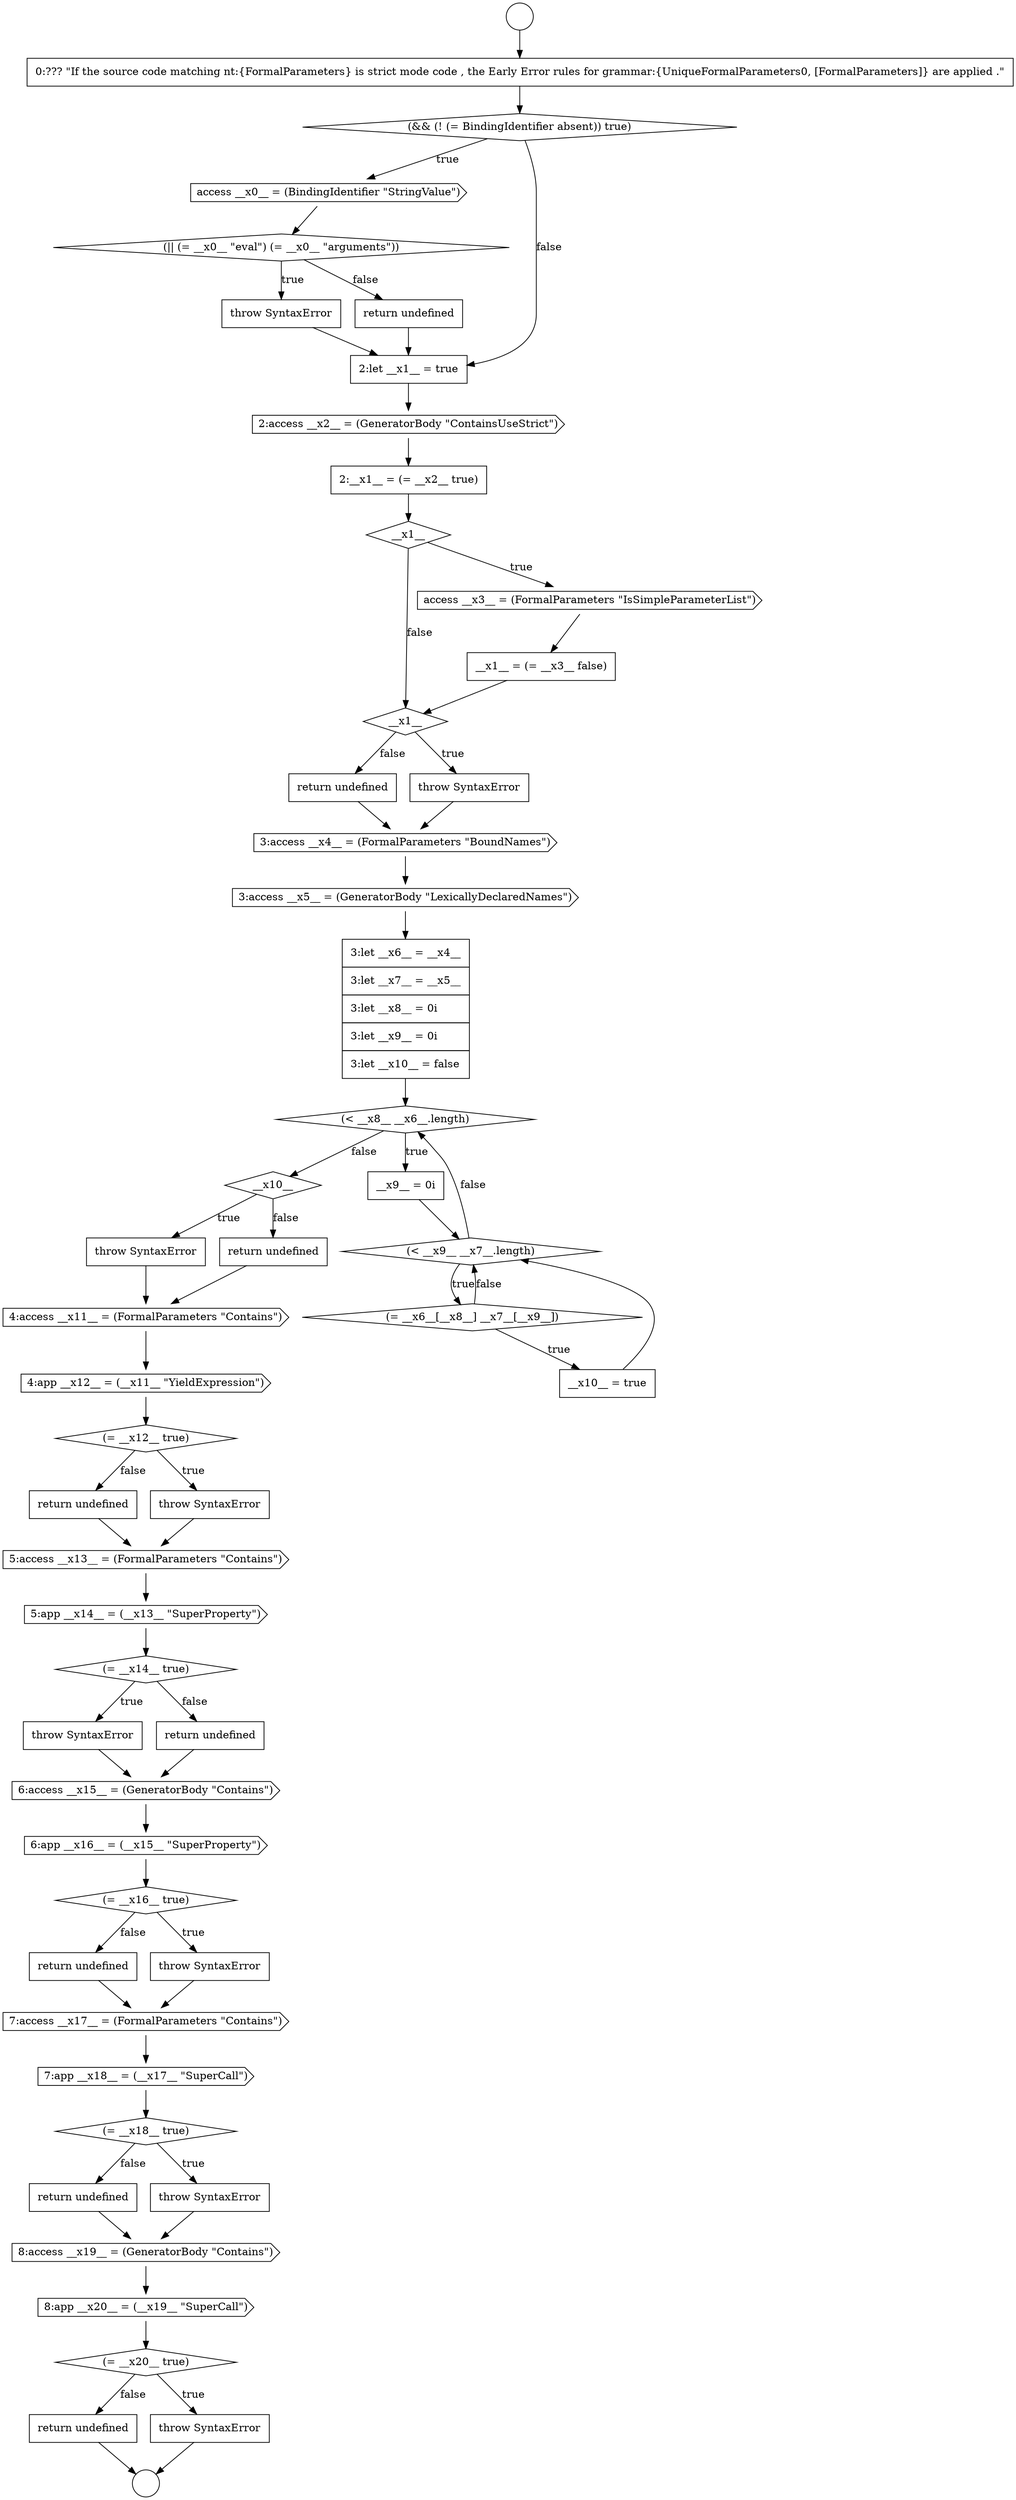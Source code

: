 digraph {
  node20917 [shape=none, margin=0, label=<<font color="black">
    <table border="0" cellborder="1" cellspacing="0" cellpadding="10">
      <tr><td align="left">throw SyntaxError</td></tr>
    </table>
  </font>> color="black" fillcolor="white" style=filled]
  node20921 [shape=none, margin=0, label=<<font color="black">
    <table border="0" cellborder="1" cellspacing="0" cellpadding="10">
      <tr><td align="left">2:__x1__ = (= __x2__ true)</td></tr>
    </table>
  </font>> color="black" fillcolor="white" style=filled]
  node20940 [shape=cds, label=<<font color="black">4:app __x12__ = (__x11__ &quot;YieldExpression&quot;)</font>> color="black" fillcolor="white" style=filled]
  node20915 [shape=cds, label=<<font color="black">access __x0__ = (BindingIdentifier &quot;StringValue&quot;)</font>> color="black" fillcolor="white" style=filled]
  node20936 [shape=diamond, label=<<font color="black">__x10__</font>> color="black" fillcolor="white" style=filled]
  node20919 [shape=none, margin=0, label=<<font color="black">
    <table border="0" cellborder="1" cellspacing="0" cellpadding="10">
      <tr><td align="left">2:let __x1__ = true</td></tr>
    </table>
  </font>> color="black" fillcolor="white" style=filled]
  node20927 [shape=none, margin=0, label=<<font color="black">
    <table border="0" cellborder="1" cellspacing="0" cellpadding="10">
      <tr><td align="left">return undefined</td></tr>
    </table>
  </font>> color="black" fillcolor="white" style=filled]
  node20922 [shape=diamond, label=<<font color="black">__x1__</font>> color="black" fillcolor="white" style=filled]
  node20954 [shape=cds, label=<<font color="black">7:access __x17__ = (FormalParameters &quot;Contains&quot;)</font>> color="black" fillcolor="white" style=filled]
  node20937 [shape=none, margin=0, label=<<font color="black">
    <table border="0" cellborder="1" cellspacing="0" cellpadding="10">
      <tr><td align="left">throw SyntaxError</td></tr>
    </table>
  </font>> color="black" fillcolor="white" style=filled]
  node20926 [shape=none, margin=0, label=<<font color="black">
    <table border="0" cellborder="1" cellspacing="0" cellpadding="10">
      <tr><td align="left">throw SyntaxError</td></tr>
    </table>
  </font>> color="black" fillcolor="white" style=filled]
  node20941 [shape=diamond, label=<<font color="black">(= __x12__ true)</font>> color="black" fillcolor="white" style=filled]
  node20958 [shape=none, margin=0, label=<<font color="black">
    <table border="0" cellborder="1" cellspacing="0" cellpadding="10">
      <tr><td align="left">return undefined</td></tr>
    </table>
  </font>> color="black" fillcolor="white" style=filled]
  node20914 [shape=diamond, label=<<font color="black">(&amp;&amp; (! (= BindingIdentifier absent)) true)</font>> color="black" fillcolor="white" style=filled]
  node20946 [shape=diamond, label=<<font color="black">(= __x14__ true)</font>> color="black" fillcolor="white" style=filled]
  node20949 [shape=cds, label=<<font color="black">6:access __x15__ = (GeneratorBody &quot;Contains&quot;)</font>> color="black" fillcolor="white" style=filled]
  node20934 [shape=diamond, label=<<font color="black">(= __x6__[__x8__] __x7__[__x9__])</font>> color="black" fillcolor="white" style=filled]
  node20963 [shape=none, margin=0, label=<<font color="black">
    <table border="0" cellborder="1" cellspacing="0" cellpadding="10">
      <tr><td align="left">return undefined</td></tr>
    </table>
  </font>> color="black" fillcolor="white" style=filled]
  node20953 [shape=none, margin=0, label=<<font color="black">
    <table border="0" cellborder="1" cellspacing="0" cellpadding="10">
      <tr><td align="left">return undefined</td></tr>
    </table>
  </font>> color="black" fillcolor="white" style=filled]
  node20931 [shape=diamond, label=<<font color="black">(&lt; __x8__ __x6__.length)</font>> color="black" fillcolor="white" style=filled]
  node20912 [shape=circle label=" " color="black" fillcolor="white" style=filled]
  node20925 [shape=diamond, label=<<font color="black">__x1__</font>> color="black" fillcolor="white" style=filled]
  node20957 [shape=none, margin=0, label=<<font color="black">
    <table border="0" cellborder="1" cellspacing="0" cellpadding="10">
      <tr><td align="left">throw SyntaxError</td></tr>
    </table>
  </font>> color="black" fillcolor="white" style=filled]
  node20944 [shape=cds, label=<<font color="black">5:access __x13__ = (FormalParameters &quot;Contains&quot;)</font>> color="black" fillcolor="white" style=filled]
  node20918 [shape=none, margin=0, label=<<font color="black">
    <table border="0" cellborder="1" cellspacing="0" cellpadding="10">
      <tr><td align="left">return undefined</td></tr>
    </table>
  </font>> color="black" fillcolor="white" style=filled]
  node20950 [shape=cds, label=<<font color="black">6:app __x16__ = (__x15__ &quot;SuperProperty&quot;)</font>> color="black" fillcolor="white" style=filled]
  node20935 [shape=none, margin=0, label=<<font color="black">
    <table border="0" cellborder="1" cellspacing="0" cellpadding="10">
      <tr><td align="left">__x10__ = true</td></tr>
    </table>
  </font>> color="black" fillcolor="white" style=filled]
  node20932 [shape=none, margin=0, label=<<font color="black">
    <table border="0" cellborder="1" cellspacing="0" cellpadding="10">
      <tr><td align="left">__x9__ = 0i</td></tr>
    </table>
  </font>> color="black" fillcolor="white" style=filled]
  node20947 [shape=none, margin=0, label=<<font color="black">
    <table border="0" cellborder="1" cellspacing="0" cellpadding="10">
      <tr><td align="left">throw SyntaxError</td></tr>
    </table>
  </font>> color="black" fillcolor="white" style=filled]
  node20960 [shape=cds, label=<<font color="black">8:app __x20__ = (__x19__ &quot;SuperCall&quot;)</font>> color="black" fillcolor="white" style=filled]
  node20928 [shape=cds, label=<<font color="black">3:access __x4__ = (FormalParameters &quot;BoundNames&quot;)</font>> color="black" fillcolor="white" style=filled]
  node20956 [shape=diamond, label=<<font color="black">(= __x18__ true)</font>> color="black" fillcolor="white" style=filled]
  node20911 [shape=circle label=" " color="black" fillcolor="white" style=filled]
  node20943 [shape=none, margin=0, label=<<font color="black">
    <table border="0" cellborder="1" cellspacing="0" cellpadding="10">
      <tr><td align="left">return undefined</td></tr>
    </table>
  </font>> color="black" fillcolor="white" style=filled]
  node20924 [shape=none, margin=0, label=<<font color="black">
    <table border="0" cellborder="1" cellspacing="0" cellpadding="10">
      <tr><td align="left">__x1__ = (= __x3__ false)</td></tr>
    </table>
  </font>> color="black" fillcolor="white" style=filled]
  node20929 [shape=cds, label=<<font color="black">3:access __x5__ = (GeneratorBody &quot;LexicallyDeclaredNames&quot;)</font>> color="black" fillcolor="white" style=filled]
  node20961 [shape=diamond, label=<<font color="black">(= __x20__ true)</font>> color="black" fillcolor="white" style=filled]
  node20939 [shape=cds, label=<<font color="black">4:access __x11__ = (FormalParameters &quot;Contains&quot;)</font>> color="black" fillcolor="white" style=filled]
  node20951 [shape=diamond, label=<<font color="black">(= __x16__ true)</font>> color="black" fillcolor="white" style=filled]
  node20948 [shape=none, margin=0, label=<<font color="black">
    <table border="0" cellborder="1" cellspacing="0" cellpadding="10">
      <tr><td align="left">return undefined</td></tr>
    </table>
  </font>> color="black" fillcolor="white" style=filled]
  node20938 [shape=none, margin=0, label=<<font color="black">
    <table border="0" cellborder="1" cellspacing="0" cellpadding="10">
      <tr><td align="left">return undefined</td></tr>
    </table>
  </font>> color="black" fillcolor="white" style=filled]
  node20916 [shape=diamond, label=<<font color="black">(|| (= __x0__ &quot;eval&quot;) (= __x0__ &quot;arguments&quot;))</font>> color="black" fillcolor="white" style=filled]
  node20942 [shape=none, margin=0, label=<<font color="black">
    <table border="0" cellborder="1" cellspacing="0" cellpadding="10">
      <tr><td align="left">throw SyntaxError</td></tr>
    </table>
  </font>> color="black" fillcolor="white" style=filled]
  node20959 [shape=cds, label=<<font color="black">8:access __x19__ = (GeneratorBody &quot;Contains&quot;)</font>> color="black" fillcolor="white" style=filled]
  node20955 [shape=cds, label=<<font color="black">7:app __x18__ = (__x17__ &quot;SuperCall&quot;)</font>> color="black" fillcolor="white" style=filled]
  node20913 [shape=none, margin=0, label=<<font color="black">
    <table border="0" cellborder="1" cellspacing="0" cellpadding="10">
      <tr><td align="left">0:??? &quot;If the source code matching nt:{FormalParameters} is strict mode code , the Early Error rules for grammar:{UniqueFormalParameters0, [FormalParameters]} are applied .&quot;</td></tr>
    </table>
  </font>> color="black" fillcolor="white" style=filled]
  node20930 [shape=none, margin=0, label=<<font color="black">
    <table border="0" cellborder="1" cellspacing="0" cellpadding="10">
      <tr><td align="left">3:let __x6__ = __x4__</td></tr>
      <tr><td align="left">3:let __x7__ = __x5__</td></tr>
      <tr><td align="left">3:let __x8__ = 0i</td></tr>
      <tr><td align="left">3:let __x9__ = 0i</td></tr>
      <tr><td align="left">3:let __x10__ = false</td></tr>
    </table>
  </font>> color="black" fillcolor="white" style=filled]
  node20952 [shape=none, margin=0, label=<<font color="black">
    <table border="0" cellborder="1" cellspacing="0" cellpadding="10">
      <tr><td align="left">throw SyntaxError</td></tr>
    </table>
  </font>> color="black" fillcolor="white" style=filled]
  node20962 [shape=none, margin=0, label=<<font color="black">
    <table border="0" cellborder="1" cellspacing="0" cellpadding="10">
      <tr><td align="left">throw SyntaxError</td></tr>
    </table>
  </font>> color="black" fillcolor="white" style=filled]
  node20945 [shape=cds, label=<<font color="black">5:app __x14__ = (__x13__ &quot;SuperProperty&quot;)</font>> color="black" fillcolor="white" style=filled]
  node20923 [shape=cds, label=<<font color="black">access __x3__ = (FormalParameters &quot;IsSimpleParameterList&quot;)</font>> color="black" fillcolor="white" style=filled]
  node20920 [shape=cds, label=<<font color="black">2:access __x2__ = (GeneratorBody &quot;ContainsUseStrict&quot;)</font>> color="black" fillcolor="white" style=filled]
  node20933 [shape=diamond, label=<<font color="black">(&lt; __x9__ __x7__.length)</font>> color="black" fillcolor="white" style=filled]
  node20950 -> node20951 [ color="black"]
  node20926 -> node20928 [ color="black"]
  node20953 -> node20954 [ color="black"]
  node20935 -> node20933 [ color="black"]
  node20955 -> node20956 [ color="black"]
  node20918 -> node20919 [ color="black"]
  node20939 -> node20940 [ color="black"]
  node20940 -> node20941 [ color="black"]
  node20936 -> node20937 [label=<<font color="black">true</font>> color="black"]
  node20936 -> node20938 [label=<<font color="black">false</font>> color="black"]
  node20913 -> node20914 [ color="black"]
  node20956 -> node20957 [label=<<font color="black">true</font>> color="black"]
  node20956 -> node20958 [label=<<font color="black">false</font>> color="black"]
  node20937 -> node20939 [ color="black"]
  node20941 -> node20942 [label=<<font color="black">true</font>> color="black"]
  node20941 -> node20943 [label=<<font color="black">false</font>> color="black"]
  node20923 -> node20924 [ color="black"]
  node20922 -> node20923 [label=<<font color="black">true</font>> color="black"]
  node20922 -> node20925 [label=<<font color="black">false</font>> color="black"]
  node20933 -> node20934 [label=<<font color="black">true</font>> color="black"]
  node20933 -> node20931 [label=<<font color="black">false</font>> color="black"]
  node20938 -> node20939 [ color="black"]
  node20934 -> node20935 [label=<<font color="black">true</font>> color="black"]
  node20934 -> node20933 [label=<<font color="black">false</font>> color="black"]
  node20960 -> node20961 [ color="black"]
  node20949 -> node20950 [ color="black"]
  node20932 -> node20933 [ color="black"]
  node20927 -> node20928 [ color="black"]
  node20928 -> node20929 [ color="black"]
  node20924 -> node20925 [ color="black"]
  node20911 -> node20913 [ color="black"]
  node20929 -> node20930 [ color="black"]
  node20954 -> node20955 [ color="black"]
  node20962 -> node20912 [ color="black"]
  node20944 -> node20945 [ color="black"]
  node20957 -> node20959 [ color="black"]
  node20930 -> node20931 [ color="black"]
  node20947 -> node20949 [ color="black"]
  node20914 -> node20915 [label=<<font color="black">true</font>> color="black"]
  node20914 -> node20919 [label=<<font color="black">false</font>> color="black"]
  node20959 -> node20960 [ color="black"]
  node20945 -> node20946 [ color="black"]
  node20942 -> node20944 [ color="black"]
  node20946 -> node20947 [label=<<font color="black">true</font>> color="black"]
  node20946 -> node20948 [label=<<font color="black">false</font>> color="black"]
  node20958 -> node20959 [ color="black"]
  node20919 -> node20920 [ color="black"]
  node20931 -> node20932 [label=<<font color="black">true</font>> color="black"]
  node20931 -> node20936 [label=<<font color="black">false</font>> color="black"]
  node20951 -> node20952 [label=<<font color="black">true</font>> color="black"]
  node20951 -> node20953 [label=<<font color="black">false</font>> color="black"]
  node20925 -> node20926 [label=<<font color="black">true</font>> color="black"]
  node20925 -> node20927 [label=<<font color="black">false</font>> color="black"]
  node20948 -> node20949 [ color="black"]
  node20917 -> node20919 [ color="black"]
  node20915 -> node20916 [ color="black"]
  node20952 -> node20954 [ color="black"]
  node20920 -> node20921 [ color="black"]
  node20943 -> node20944 [ color="black"]
  node20916 -> node20917 [label=<<font color="black">true</font>> color="black"]
  node20916 -> node20918 [label=<<font color="black">false</font>> color="black"]
  node20961 -> node20962 [label=<<font color="black">true</font>> color="black"]
  node20961 -> node20963 [label=<<font color="black">false</font>> color="black"]
  node20921 -> node20922 [ color="black"]
  node20963 -> node20912 [ color="black"]
}
